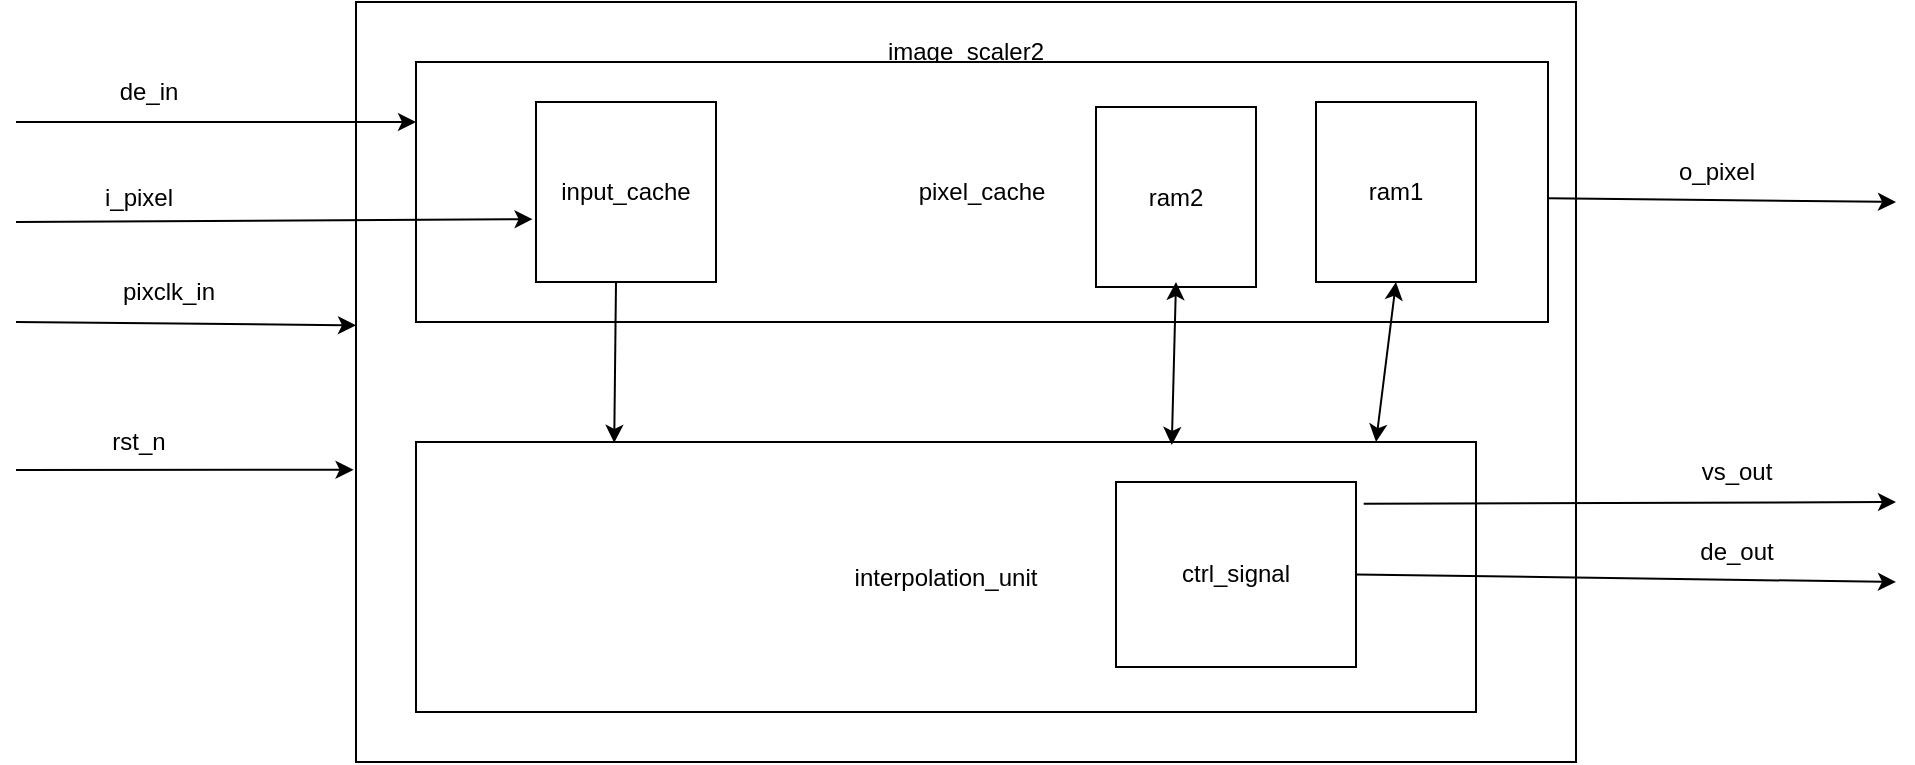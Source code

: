 <mxfile>
    <diagram id="IvkrxAimgya6WOu1v085" name="第 1 页">
        <mxGraphModel dx="998" dy="846" grid="1" gridSize="10" guides="1" tooltips="1" connect="1" arrows="1" fold="1" page="1" pageScale="1" pageWidth="827" pageHeight="1169" math="0" shadow="0">
            <root>
                <mxCell id="0"/>
                <mxCell id="1" parent="0"/>
                <mxCell id="2" value="image_scaler2&lt;br&gt;&lt;br&gt;&lt;br&gt;&lt;br&gt;&lt;br&gt;&lt;br&gt;&lt;br&gt;&lt;br&gt;&lt;br&gt;&lt;br&gt;&lt;br&gt;&lt;br&gt;&lt;br&gt;&lt;br&gt;&lt;br&gt;&lt;br&gt;&lt;br&gt;&lt;br&gt;&lt;br&gt;&lt;br&gt;&lt;br&gt;&lt;br&gt;&lt;br&gt;&lt;br&gt;" style="rounded=0;whiteSpace=wrap;html=1;" vertex="1" parent="1">
                    <mxGeometry x="180" y="150" width="610" height="380" as="geometry"/>
                </mxCell>
                <mxCell id="6" value="i_pixel" style="text;html=1;align=center;verticalAlign=middle;resizable=0;points=[];autosize=1;strokeColor=none;fillColor=none;" vertex="1" parent="1">
                    <mxGeometry x="40.61" y="232.5" width="60" height="30" as="geometry"/>
                </mxCell>
                <mxCell id="7" value="" style="endArrow=classic;html=1;entryX=-0.003;entryY=0.826;entryDx=0;entryDy=0;entryPerimeter=0;" edge="1" parent="1">
                    <mxGeometry width="50" height="50" relative="1" as="geometry">
                        <mxPoint x="10" y="384" as="sourcePoint"/>
                        <mxPoint x="178.78" y="383.88" as="targetPoint"/>
                    </mxGeometry>
                </mxCell>
                <mxCell id="8" value="rst_n" style="text;html=1;align=center;verticalAlign=middle;resizable=0;points=[];autosize=1;strokeColor=none;fillColor=none;" vertex="1" parent="1">
                    <mxGeometry x="45.61" y="355" width="50" height="30" as="geometry"/>
                </mxCell>
                <mxCell id="10" value="" style="endArrow=classic;html=1;entryX=0;entryY=0.5;entryDx=0;entryDy=0;" edge="1" parent="1">
                    <mxGeometry width="50" height="50" relative="1" as="geometry">
                        <mxPoint x="10" y="210" as="sourcePoint"/>
                        <mxPoint x="210" y="210" as="targetPoint"/>
                    </mxGeometry>
                </mxCell>
                <mxCell id="11" value="de_in" style="text;html=1;align=center;verticalAlign=middle;resizable=0;points=[];autosize=1;strokeColor=none;fillColor=none;" vertex="1" parent="1">
                    <mxGeometry x="50.61" y="180" width="50" height="30" as="geometry"/>
                </mxCell>
                <mxCell id="12" value="" style="endArrow=classic;html=1;entryX=-0.001;entryY=0.636;entryDx=0;entryDy=0;entryPerimeter=0;" edge="1" parent="1">
                    <mxGeometry width="50" height="50" relative="1" as="geometry">
                        <mxPoint x="10" y="310" as="sourcePoint"/>
                        <mxPoint x="180.0" y="311.68" as="targetPoint"/>
                    </mxGeometry>
                </mxCell>
                <mxCell id="13" value="pixclk_in" style="text;html=1;align=center;verticalAlign=middle;resizable=0;points=[];autosize=1;strokeColor=none;fillColor=none;" vertex="1" parent="1">
                    <mxGeometry x="50.61" y="280" width="70" height="30" as="geometry"/>
                </mxCell>
                <mxCell id="16" value="" style="endArrow=classic;html=1;" edge="1" parent="1" source="22">
                    <mxGeometry width="50" height="50" relative="1" as="geometry">
                        <mxPoint x="790" y="265" as="sourcePoint"/>
                        <mxPoint x="950" y="250" as="targetPoint"/>
                    </mxGeometry>
                </mxCell>
                <mxCell id="17" value="o_pixel" style="text;html=1;align=center;verticalAlign=middle;resizable=0;points=[];autosize=1;strokeColor=none;fillColor=none;" vertex="1" parent="1">
                    <mxGeometry x="830" y="220" width="60" height="30" as="geometry"/>
                </mxCell>
                <mxCell id="19" value="de_out" style="text;html=1;align=center;verticalAlign=middle;resizable=0;points=[];autosize=1;strokeColor=none;fillColor=none;" vertex="1" parent="1">
                    <mxGeometry x="840" y="410" width="60" height="30" as="geometry"/>
                </mxCell>
                <mxCell id="21" value="vs_out" style="text;html=1;align=center;verticalAlign=middle;resizable=0;points=[];autosize=1;strokeColor=none;fillColor=none;" vertex="1" parent="1">
                    <mxGeometry x="840" y="370" width="60" height="30" as="geometry"/>
                </mxCell>
                <mxCell id="22" value="pixel_cache" style="rounded=0;whiteSpace=wrap;html=1;" vertex="1" parent="1">
                    <mxGeometry x="210" y="180" width="566" height="130" as="geometry"/>
                </mxCell>
                <mxCell id="23" value="ram1" style="rounded=0;whiteSpace=wrap;html=1;" vertex="1" parent="1">
                    <mxGeometry x="660" y="200" width="80" height="90" as="geometry"/>
                </mxCell>
                <mxCell id="24" value="ram2" style="rounded=0;whiteSpace=wrap;html=1;" vertex="1" parent="1">
                    <mxGeometry x="550" y="202.5" width="80" height="90" as="geometry"/>
                </mxCell>
                <mxCell id="25" value="interpolation_unit" style="rounded=0;whiteSpace=wrap;html=1;" vertex="1" parent="1">
                    <mxGeometry x="210" y="370" width="530" height="135" as="geometry"/>
                </mxCell>
                <mxCell id="33" value="ctrl_signal" style="rounded=0;whiteSpace=wrap;html=1;" vertex="1" parent="1">
                    <mxGeometry x="560" y="390" width="120" height="92.5" as="geometry"/>
                </mxCell>
                <mxCell id="37" value="input_cache" style="rounded=0;whiteSpace=wrap;html=1;" vertex="1" parent="1">
                    <mxGeometry x="270" y="200" width="90" height="90" as="geometry"/>
                </mxCell>
                <mxCell id="5" value="" style="endArrow=classic;html=1;entryX=-0.019;entryY=0.651;entryDx=0;entryDy=0;entryPerimeter=0;" edge="1" parent="1" target="37">
                    <mxGeometry width="50" height="50" relative="1" as="geometry">
                        <mxPoint x="10" y="260" as="sourcePoint"/>
                        <mxPoint x="180.0" y="263.56" as="targetPoint"/>
                    </mxGeometry>
                </mxCell>
                <mxCell id="38" value="" style="endArrow=classic;html=1;entryX=0.187;entryY=0.003;entryDx=0;entryDy=0;entryPerimeter=0;" edge="1" parent="1" target="25">
                    <mxGeometry width="50" height="50" relative="1" as="geometry">
                        <mxPoint x="310" y="290" as="sourcePoint"/>
                        <mxPoint x="360" y="240" as="targetPoint"/>
                    </mxGeometry>
                </mxCell>
                <mxCell id="40" value="" style="endArrow=classic;startArrow=classic;html=1;exitX=0.713;exitY=0.011;exitDx=0;exitDy=0;exitPerimeter=0;" edge="1" parent="1" source="25">
                    <mxGeometry width="50" height="50" relative="1" as="geometry">
                        <mxPoint x="540" y="340" as="sourcePoint"/>
                        <mxPoint x="590" y="290" as="targetPoint"/>
                    </mxGeometry>
                </mxCell>
                <mxCell id="41" value="" style="endArrow=classic;startArrow=classic;html=1;entryX=0.5;entryY=1;entryDx=0;entryDy=0;" edge="1" parent="1" target="23">
                    <mxGeometry width="50" height="50" relative="1" as="geometry">
                        <mxPoint x="690" y="370" as="sourcePoint"/>
                        <mxPoint x="740" y="320" as="targetPoint"/>
                    </mxGeometry>
                </mxCell>
                <mxCell id="20" value="" style="endArrow=classic;html=1;exitX=1.032;exitY=0.118;exitDx=0;exitDy=0;exitPerimeter=0;" edge="1" parent="1" source="33">
                    <mxGeometry width="50" height="50" relative="1" as="geometry">
                        <mxPoint x="790" y="400" as="sourcePoint"/>
                        <mxPoint x="950" y="400" as="targetPoint"/>
                    </mxGeometry>
                </mxCell>
                <mxCell id="18" value="" style="endArrow=classic;html=1;exitX=1;exitY=0.5;exitDx=0;exitDy=0;" edge="1" parent="1" source="33">
                    <mxGeometry width="50" height="50" relative="1" as="geometry">
                        <mxPoint x="790" y="440" as="sourcePoint"/>
                        <mxPoint x="950" y="440" as="targetPoint"/>
                    </mxGeometry>
                </mxCell>
            </root>
        </mxGraphModel>
    </diagram>
</mxfile>